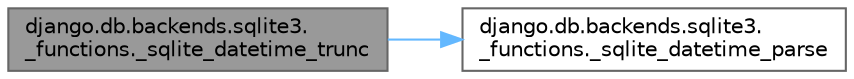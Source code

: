 digraph "django.db.backends.sqlite3._functions._sqlite_datetime_trunc"
{
 // LATEX_PDF_SIZE
  bgcolor="transparent";
  edge [fontname=Helvetica,fontsize=10,labelfontname=Helvetica,labelfontsize=10];
  node [fontname=Helvetica,fontsize=10,shape=box,height=0.2,width=0.4];
  rankdir="LR";
  Node1 [id="Node000001",label="django.db.backends.sqlite3.\l_functions._sqlite_datetime_trunc",height=0.2,width=0.4,color="gray40", fillcolor="grey60", style="filled", fontcolor="black",tooltip=" "];
  Node1 -> Node2 [id="edge1_Node000001_Node000002",color="steelblue1",style="solid",tooltip=" "];
  Node2 [id="Node000002",label="django.db.backends.sqlite3.\l_functions._sqlite_datetime_parse",height=0.2,width=0.4,color="grey40", fillcolor="white", style="filled",URL="$namespacedjango_1_1db_1_1backends_1_1sqlite3_1_1__functions.html#a32d5fa03cfbb416c1032e3db7bc36cf5",tooltip=" "];
}
